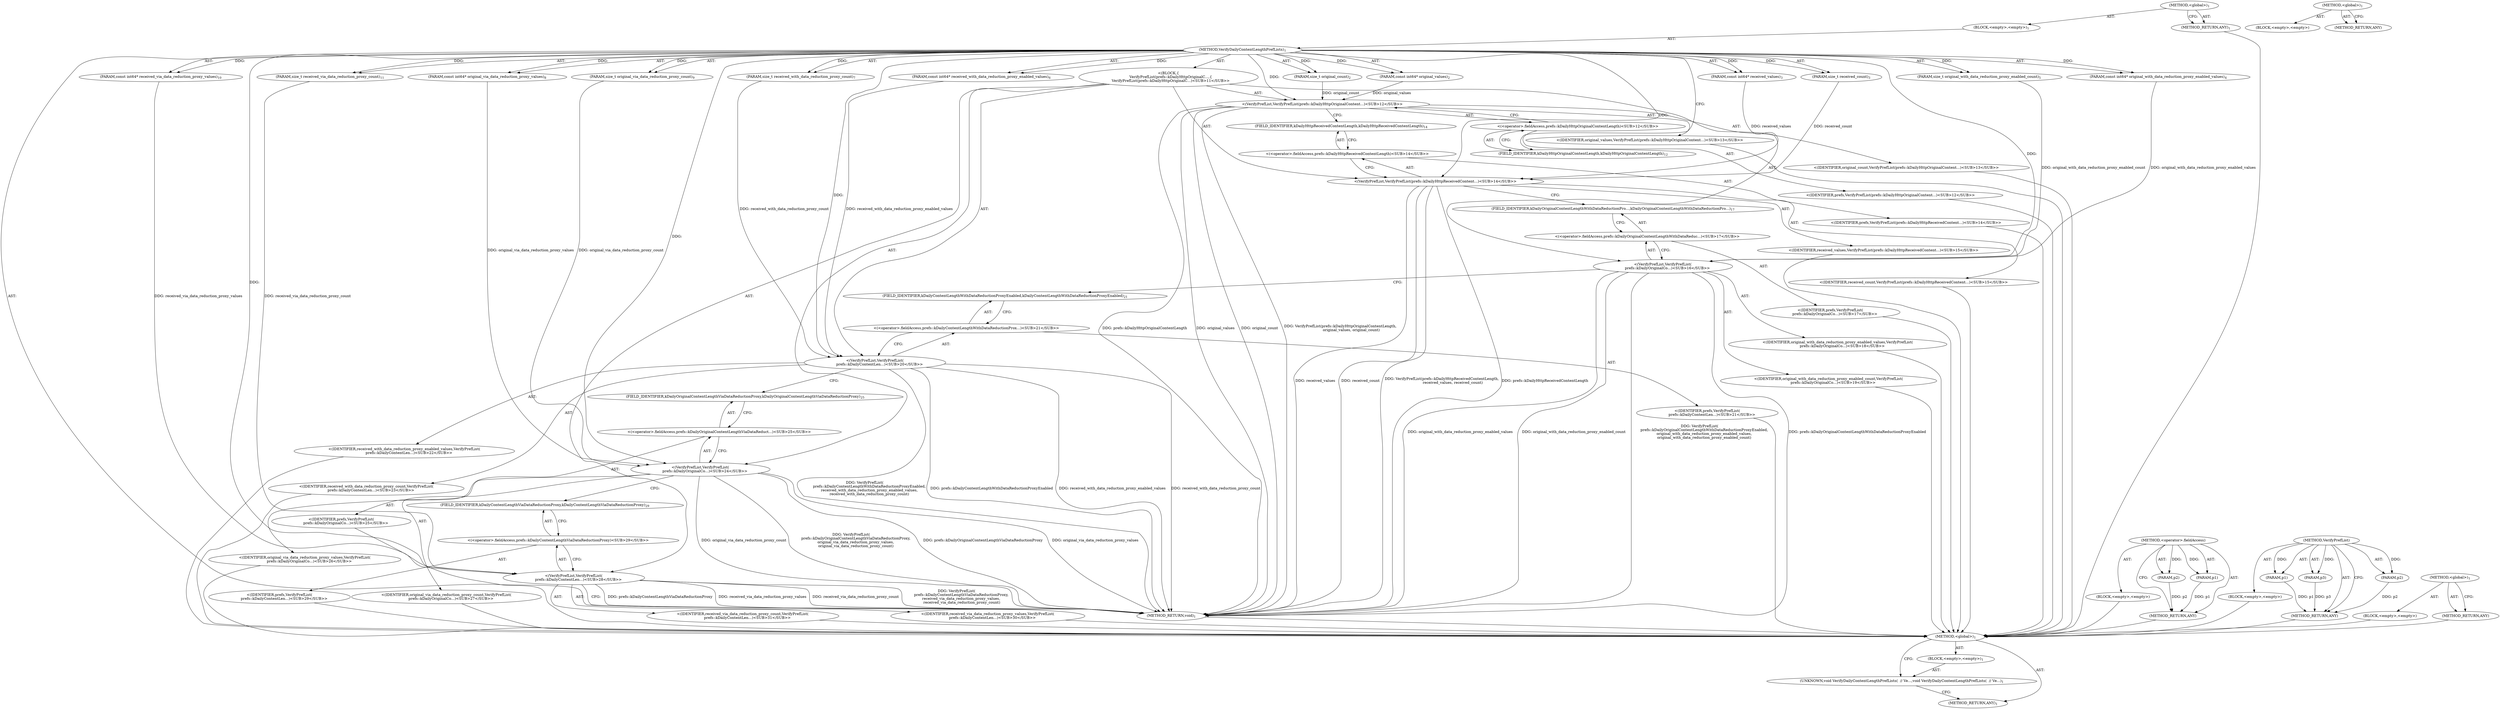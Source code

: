 digraph "&lt;global&gt;" {
vulnerable_6 [label=<(METHOD,&lt;global&gt;)<SUB>1</SUB>>];
vulnerable_7 [label=<(BLOCK,&lt;empty&gt;,&lt;empty&gt;)<SUB>1</SUB>>];
vulnerable_8 [label=<(METHOD,VerifyDailyContentLengthPrefLists)<SUB>1</SUB>>];
vulnerable_9 [label=<(PARAM,const int64* original_values)<SUB>2</SUB>>];
vulnerable_10 [label=<(PARAM,size_t original_count)<SUB>2</SUB>>];
vulnerable_11 [label=<(PARAM,const int64* received_values)<SUB>3</SUB>>];
vulnerable_12 [label=<(PARAM,size_t received_count)<SUB>3</SUB>>];
vulnerable_13 [label=<(PARAM,const int64* original_with_data_reduction_proxy_enabled_values)<SUB>4</SUB>>];
vulnerable_14 [label=<(PARAM,size_t original_with_data_reduction_proxy_enabled_count)<SUB>5</SUB>>];
vulnerable_15 [label=<(PARAM,const int64* received_with_data_reduction_proxy_enabled_values)<SUB>6</SUB>>];
vulnerable_16 [label=<(PARAM,size_t received_with_data_reduction_proxy_count)<SUB>7</SUB>>];
vulnerable_17 [label=<(PARAM,const int64* original_via_data_reduction_proxy_values)<SUB>8</SUB>>];
vulnerable_18 [label=<(PARAM,size_t original_via_data_reduction_proxy_count)<SUB>9</SUB>>];
vulnerable_19 [label=<(PARAM,const int64* received_via_data_reduction_proxy_values)<SUB>10</SUB>>];
vulnerable_20 [label=<(PARAM,size_t received_via_data_reduction_proxy_count)<SUB>11</SUB>>];
vulnerable_21 [label="<(BLOCK,{
    VerifyPrefList(prefs::kDailyHttpOriginalC...,{
    VerifyPrefList(prefs::kDailyHttpOriginalC...)<SUB>11</SUB>>"];
vulnerable_22 [label="<(VerifyPrefList,VerifyPrefList(prefs::kDailyHttpOriginalContent...)<SUB>12</SUB>>"];
vulnerable_23 [label="<(&lt;operator&gt;.fieldAccess,prefs::kDailyHttpOriginalContentLength)<SUB>12</SUB>>"];
vulnerable_24 [label="<(IDENTIFIER,prefs,VerifyPrefList(prefs::kDailyHttpOriginalContent...)<SUB>12</SUB>>"];
vulnerable_25 [label=<(FIELD_IDENTIFIER,kDailyHttpOriginalContentLength,kDailyHttpOriginalContentLength)<SUB>12</SUB>>];
vulnerable_26 [label="<(IDENTIFIER,original_values,VerifyPrefList(prefs::kDailyHttpOriginalContent...)<SUB>13</SUB>>"];
vulnerable_27 [label="<(IDENTIFIER,original_count,VerifyPrefList(prefs::kDailyHttpOriginalContent...)<SUB>13</SUB>>"];
vulnerable_28 [label="<(VerifyPrefList,VerifyPrefList(prefs::kDailyHttpReceivedContent...)<SUB>14</SUB>>"];
vulnerable_29 [label="<(&lt;operator&gt;.fieldAccess,prefs::kDailyHttpReceivedContentLength)<SUB>14</SUB>>"];
vulnerable_30 [label="<(IDENTIFIER,prefs,VerifyPrefList(prefs::kDailyHttpReceivedContent...)<SUB>14</SUB>>"];
vulnerable_31 [label=<(FIELD_IDENTIFIER,kDailyHttpReceivedContentLength,kDailyHttpReceivedContentLength)<SUB>14</SUB>>];
vulnerable_32 [label="<(IDENTIFIER,received_values,VerifyPrefList(prefs::kDailyHttpReceivedContent...)<SUB>15</SUB>>"];
vulnerable_33 [label="<(IDENTIFIER,received_count,VerifyPrefList(prefs::kDailyHttpReceivedContent...)<SUB>15</SUB>>"];
vulnerable_34 [label="<(VerifyPrefList,VerifyPrefList(
        prefs::kDailyOriginalCo...)<SUB>16</SUB>>"];
vulnerable_35 [label="<(&lt;operator&gt;.fieldAccess,prefs::kDailyOriginalContentLengthWithDataReduc...)<SUB>17</SUB>>"];
vulnerable_36 [label="<(IDENTIFIER,prefs,VerifyPrefList(
        prefs::kDailyOriginalCo...)<SUB>17</SUB>>"];
vulnerable_37 [label=<(FIELD_IDENTIFIER,kDailyOriginalContentLengthWithDataReductionPro...,kDailyOriginalContentLengthWithDataReductionPro...)<SUB>17</SUB>>];
vulnerable_38 [label="<(IDENTIFIER,original_with_data_reduction_proxy_enabled_values,VerifyPrefList(
        prefs::kDailyOriginalCo...)<SUB>18</SUB>>"];
vulnerable_39 [label="<(IDENTIFIER,original_with_data_reduction_proxy_enabled_count,VerifyPrefList(
        prefs::kDailyOriginalCo...)<SUB>19</SUB>>"];
vulnerable_40 [label="<(VerifyPrefList,VerifyPrefList(
        prefs::kDailyContentLen...)<SUB>20</SUB>>"];
vulnerable_41 [label="<(&lt;operator&gt;.fieldAccess,prefs::kDailyContentLengthWithDataReductionProx...)<SUB>21</SUB>>"];
vulnerable_42 [label="<(IDENTIFIER,prefs,VerifyPrefList(
        prefs::kDailyContentLen...)<SUB>21</SUB>>"];
vulnerable_43 [label=<(FIELD_IDENTIFIER,kDailyContentLengthWithDataReductionProxyEnabled,kDailyContentLengthWithDataReductionProxyEnabled)<SUB>21</SUB>>];
vulnerable_44 [label="<(IDENTIFIER,received_with_data_reduction_proxy_enabled_values,VerifyPrefList(
        prefs::kDailyContentLen...)<SUB>22</SUB>>"];
vulnerable_45 [label="<(IDENTIFIER,received_with_data_reduction_proxy_count,VerifyPrefList(
        prefs::kDailyContentLen...)<SUB>23</SUB>>"];
vulnerable_46 [label="<(VerifyPrefList,VerifyPrefList(
        prefs::kDailyOriginalCo...)<SUB>24</SUB>>"];
vulnerable_47 [label="<(&lt;operator&gt;.fieldAccess,prefs::kDailyOriginalContentLengthViaDataReduct...)<SUB>25</SUB>>"];
vulnerable_48 [label="<(IDENTIFIER,prefs,VerifyPrefList(
        prefs::kDailyOriginalCo...)<SUB>25</SUB>>"];
vulnerable_49 [label=<(FIELD_IDENTIFIER,kDailyOriginalContentLengthViaDataReductionProxy,kDailyOriginalContentLengthViaDataReductionProxy)<SUB>25</SUB>>];
vulnerable_50 [label="<(IDENTIFIER,original_via_data_reduction_proxy_values,VerifyPrefList(
        prefs::kDailyOriginalCo...)<SUB>26</SUB>>"];
vulnerable_51 [label="<(IDENTIFIER,original_via_data_reduction_proxy_count,VerifyPrefList(
        prefs::kDailyOriginalCo...)<SUB>27</SUB>>"];
vulnerable_52 [label="<(VerifyPrefList,VerifyPrefList(
        prefs::kDailyContentLen...)<SUB>28</SUB>>"];
vulnerable_53 [label="<(&lt;operator&gt;.fieldAccess,prefs::kDailyContentLengthViaDataReductionProxy)<SUB>29</SUB>>"];
vulnerable_54 [label="<(IDENTIFIER,prefs,VerifyPrefList(
        prefs::kDailyContentLen...)<SUB>29</SUB>>"];
vulnerable_55 [label=<(FIELD_IDENTIFIER,kDailyContentLengthViaDataReductionProxy,kDailyContentLengthViaDataReductionProxy)<SUB>29</SUB>>];
vulnerable_56 [label="<(IDENTIFIER,received_via_data_reduction_proxy_values,VerifyPrefList(
        prefs::kDailyContentLen...)<SUB>30</SUB>>"];
vulnerable_57 [label="<(IDENTIFIER,received_via_data_reduction_proxy_count,VerifyPrefList(
        prefs::kDailyContentLen...)<SUB>31</SUB>>"];
vulnerable_58 [label=<(METHOD_RETURN,void)<SUB>1</SUB>>];
vulnerable_60 [label=<(METHOD_RETURN,ANY)<SUB>1</SUB>>];
vulnerable_85 [label=<(METHOD,&lt;operator&gt;.fieldAccess)>];
vulnerable_86 [label=<(PARAM,p1)>];
vulnerable_87 [label=<(PARAM,p2)>];
vulnerable_88 [label=<(BLOCK,&lt;empty&gt;,&lt;empty&gt;)>];
vulnerable_89 [label=<(METHOD_RETURN,ANY)>];
vulnerable_79 [label=<(METHOD,VerifyPrefList)>];
vulnerable_80 [label=<(PARAM,p1)>];
vulnerable_81 [label=<(PARAM,p2)>];
vulnerable_82 [label=<(PARAM,p3)>];
vulnerable_83 [label=<(BLOCK,&lt;empty&gt;,&lt;empty&gt;)>];
vulnerable_84 [label=<(METHOD_RETURN,ANY)>];
vulnerable_73 [label=<(METHOD,&lt;global&gt;)<SUB>1</SUB>>];
vulnerable_74 [label=<(BLOCK,&lt;empty&gt;,&lt;empty&gt;)>];
vulnerable_75 [label=<(METHOD_RETURN,ANY)>];
fixed_6 [label=<(METHOD,&lt;global&gt;)<SUB>1</SUB>>];
fixed_7 [label=<(BLOCK,&lt;empty&gt;,&lt;empty&gt;)<SUB>1</SUB>>];
fixed_8 [label=<(UNKNOWN,void VerifyDailyContentLengthPrefLists(
  // Ve...,void VerifyDailyContentLengthPrefLists(
  // Ve...)<SUB>1</SUB>>];
fixed_9 [label=<(METHOD_RETURN,ANY)<SUB>1</SUB>>];
fixed_14 [label=<(METHOD,&lt;global&gt;)<SUB>1</SUB>>];
fixed_15 [label=<(BLOCK,&lt;empty&gt;,&lt;empty&gt;)>];
fixed_16 [label=<(METHOD_RETURN,ANY)>];
vulnerable_6 -> vulnerable_7  [key=0, label="AST: "];
vulnerable_6 -> vulnerable_60  [key=0, label="AST: "];
vulnerable_6 -> vulnerable_60  [key=1, label="CFG: "];
vulnerable_7 -> vulnerable_8  [key=0, label="AST: "];
vulnerable_8 -> vulnerable_9  [key=0, label="AST: "];
vulnerable_8 -> vulnerable_9  [key=1, label="DDG: "];
vulnerable_8 -> vulnerable_10  [key=0, label="AST: "];
vulnerable_8 -> vulnerable_10  [key=1, label="DDG: "];
vulnerable_8 -> vulnerable_11  [key=0, label="AST: "];
vulnerable_8 -> vulnerable_11  [key=1, label="DDG: "];
vulnerable_8 -> vulnerable_12  [key=0, label="AST: "];
vulnerable_8 -> vulnerable_12  [key=1, label="DDG: "];
vulnerable_8 -> vulnerable_13  [key=0, label="AST: "];
vulnerable_8 -> vulnerable_13  [key=1, label="DDG: "];
vulnerable_8 -> vulnerable_14  [key=0, label="AST: "];
vulnerable_8 -> vulnerable_14  [key=1, label="DDG: "];
vulnerable_8 -> vulnerable_15  [key=0, label="AST: "];
vulnerable_8 -> vulnerable_15  [key=1, label="DDG: "];
vulnerable_8 -> vulnerable_16  [key=0, label="AST: "];
vulnerable_8 -> vulnerable_16  [key=1, label="DDG: "];
vulnerable_8 -> vulnerable_17  [key=0, label="AST: "];
vulnerable_8 -> vulnerable_17  [key=1, label="DDG: "];
vulnerable_8 -> vulnerable_18  [key=0, label="AST: "];
vulnerable_8 -> vulnerable_18  [key=1, label="DDG: "];
vulnerable_8 -> vulnerable_19  [key=0, label="AST: "];
vulnerable_8 -> vulnerable_19  [key=1, label="DDG: "];
vulnerable_8 -> vulnerable_20  [key=0, label="AST: "];
vulnerable_8 -> vulnerable_20  [key=1, label="DDG: "];
vulnerable_8 -> vulnerable_21  [key=0, label="AST: "];
vulnerable_8 -> vulnerable_58  [key=0, label="AST: "];
vulnerable_8 -> vulnerable_25  [key=0, label="CFG: "];
vulnerable_8 -> vulnerable_22  [key=0, label="DDG: "];
vulnerable_8 -> vulnerable_28  [key=0, label="DDG: "];
vulnerable_8 -> vulnerable_34  [key=0, label="DDG: "];
vulnerable_8 -> vulnerable_40  [key=0, label="DDG: "];
vulnerable_8 -> vulnerable_46  [key=0, label="DDG: "];
vulnerable_8 -> vulnerable_52  [key=0, label="DDG: "];
vulnerable_9 -> vulnerable_22  [key=0, label="DDG: original_values"];
vulnerable_10 -> vulnerable_22  [key=0, label="DDG: original_count"];
vulnerable_11 -> vulnerable_28  [key=0, label="DDG: received_values"];
vulnerable_12 -> vulnerable_28  [key=0, label="DDG: received_count"];
vulnerable_13 -> vulnerable_34  [key=0, label="DDG: original_with_data_reduction_proxy_enabled_values"];
vulnerable_14 -> vulnerable_34  [key=0, label="DDG: original_with_data_reduction_proxy_enabled_count"];
vulnerable_15 -> vulnerable_40  [key=0, label="DDG: received_with_data_reduction_proxy_enabled_values"];
vulnerable_16 -> vulnerable_40  [key=0, label="DDG: received_with_data_reduction_proxy_count"];
vulnerable_17 -> vulnerable_46  [key=0, label="DDG: original_via_data_reduction_proxy_values"];
vulnerable_18 -> vulnerable_46  [key=0, label="DDG: original_via_data_reduction_proxy_count"];
vulnerable_19 -> vulnerable_52  [key=0, label="DDG: received_via_data_reduction_proxy_values"];
vulnerable_20 -> vulnerable_52  [key=0, label="DDG: received_via_data_reduction_proxy_count"];
vulnerable_21 -> vulnerable_22  [key=0, label="AST: "];
vulnerable_21 -> vulnerable_28  [key=0, label="AST: "];
vulnerable_21 -> vulnerable_34  [key=0, label="AST: "];
vulnerable_21 -> vulnerable_40  [key=0, label="AST: "];
vulnerable_21 -> vulnerable_46  [key=0, label="AST: "];
vulnerable_21 -> vulnerable_52  [key=0, label="AST: "];
vulnerable_22 -> vulnerable_23  [key=0, label="AST: "];
vulnerable_22 -> vulnerable_26  [key=0, label="AST: "];
vulnerable_22 -> vulnerable_27  [key=0, label="AST: "];
vulnerable_22 -> vulnerable_31  [key=0, label="CFG: "];
vulnerable_22 -> vulnerable_58  [key=0, label="DDG: prefs::kDailyHttpOriginalContentLength"];
vulnerable_22 -> vulnerable_58  [key=1, label="DDG: original_values"];
vulnerable_22 -> vulnerable_58  [key=2, label="DDG: original_count"];
vulnerable_22 -> vulnerable_58  [key=3, label="DDG: VerifyPrefList(prefs::kDailyHttpOriginalContentLength,
                   original_values, original_count)"];
vulnerable_23 -> vulnerable_24  [key=0, label="AST: "];
vulnerable_23 -> vulnerable_25  [key=0, label="AST: "];
vulnerable_23 -> vulnerable_22  [key=0, label="CFG: "];
vulnerable_24 -> fixed_6  [key=0];
vulnerable_25 -> vulnerable_23  [key=0, label="CFG: "];
vulnerable_26 -> fixed_6  [key=0];
vulnerable_27 -> fixed_6  [key=0];
vulnerable_28 -> vulnerable_29  [key=0, label="AST: "];
vulnerable_28 -> vulnerable_32  [key=0, label="AST: "];
vulnerable_28 -> vulnerable_33  [key=0, label="AST: "];
vulnerable_28 -> vulnerable_37  [key=0, label="CFG: "];
vulnerable_28 -> vulnerable_58  [key=0, label="DDG: prefs::kDailyHttpReceivedContentLength"];
vulnerable_28 -> vulnerable_58  [key=1, label="DDG: received_values"];
vulnerable_28 -> vulnerable_58  [key=2, label="DDG: received_count"];
vulnerable_28 -> vulnerable_58  [key=3, label="DDG: VerifyPrefList(prefs::kDailyHttpReceivedContentLength,
                   received_values, received_count)"];
vulnerable_29 -> vulnerable_30  [key=0, label="AST: "];
vulnerable_29 -> vulnerable_31  [key=0, label="AST: "];
vulnerable_29 -> vulnerable_28  [key=0, label="CFG: "];
vulnerable_30 -> fixed_6  [key=0];
vulnerable_31 -> vulnerable_29  [key=0, label="CFG: "];
vulnerable_32 -> fixed_6  [key=0];
vulnerable_33 -> fixed_6  [key=0];
vulnerable_34 -> vulnerable_35  [key=0, label="AST: "];
vulnerable_34 -> vulnerable_38  [key=0, label="AST: "];
vulnerable_34 -> vulnerable_39  [key=0, label="AST: "];
vulnerable_34 -> vulnerable_43  [key=0, label="CFG: "];
vulnerable_34 -> vulnerable_58  [key=0, label="DDG: prefs::kDailyOriginalContentLengthWithDataReductionProxyEnabled"];
vulnerable_34 -> vulnerable_58  [key=1, label="DDG: original_with_data_reduction_proxy_enabled_values"];
vulnerable_34 -> vulnerable_58  [key=2, label="DDG: original_with_data_reduction_proxy_enabled_count"];
vulnerable_34 -> vulnerable_58  [key=3, label="DDG: VerifyPrefList(
        prefs::kDailyOriginalContentLengthWithDataReductionProxyEnabled,
        original_with_data_reduction_proxy_enabled_values,
        original_with_data_reduction_proxy_enabled_count)"];
vulnerable_35 -> vulnerable_36  [key=0, label="AST: "];
vulnerable_35 -> vulnerable_37  [key=0, label="AST: "];
vulnerable_35 -> vulnerable_34  [key=0, label="CFG: "];
vulnerable_36 -> fixed_6  [key=0];
vulnerable_37 -> vulnerable_35  [key=0, label="CFG: "];
vulnerable_38 -> fixed_6  [key=0];
vulnerable_39 -> fixed_6  [key=0];
vulnerable_40 -> vulnerable_41  [key=0, label="AST: "];
vulnerable_40 -> vulnerable_44  [key=0, label="AST: "];
vulnerable_40 -> vulnerable_45  [key=0, label="AST: "];
vulnerable_40 -> vulnerable_49  [key=0, label="CFG: "];
vulnerable_40 -> vulnerable_58  [key=0, label="DDG: prefs::kDailyContentLengthWithDataReductionProxyEnabled"];
vulnerable_40 -> vulnerable_58  [key=1, label="DDG: received_with_data_reduction_proxy_enabled_values"];
vulnerable_40 -> vulnerable_58  [key=2, label="DDG: received_with_data_reduction_proxy_count"];
vulnerable_40 -> vulnerable_58  [key=3, label="DDG: VerifyPrefList(
        prefs::kDailyContentLengthWithDataReductionProxyEnabled,
        received_with_data_reduction_proxy_enabled_values,
        received_with_data_reduction_proxy_count)"];
vulnerable_41 -> vulnerable_42  [key=0, label="AST: "];
vulnerable_41 -> vulnerable_43  [key=0, label="AST: "];
vulnerable_41 -> vulnerable_40  [key=0, label="CFG: "];
vulnerable_42 -> fixed_6  [key=0];
vulnerable_43 -> vulnerable_41  [key=0, label="CFG: "];
vulnerable_44 -> fixed_6  [key=0];
vulnerable_45 -> fixed_6  [key=0];
vulnerable_46 -> vulnerable_47  [key=0, label="AST: "];
vulnerable_46 -> vulnerable_50  [key=0, label="AST: "];
vulnerable_46 -> vulnerable_51  [key=0, label="AST: "];
vulnerable_46 -> vulnerable_55  [key=0, label="CFG: "];
vulnerable_46 -> vulnerable_58  [key=0, label="DDG: prefs::kDailyOriginalContentLengthViaDataReductionProxy"];
vulnerable_46 -> vulnerable_58  [key=1, label="DDG: original_via_data_reduction_proxy_values"];
vulnerable_46 -> vulnerable_58  [key=2, label="DDG: original_via_data_reduction_proxy_count"];
vulnerable_46 -> vulnerable_58  [key=3, label="DDG: VerifyPrefList(
        prefs::kDailyOriginalContentLengthViaDataReductionProxy,
        original_via_data_reduction_proxy_values,
        original_via_data_reduction_proxy_count)"];
vulnerable_47 -> vulnerable_48  [key=0, label="AST: "];
vulnerable_47 -> vulnerable_49  [key=0, label="AST: "];
vulnerable_47 -> vulnerable_46  [key=0, label="CFG: "];
vulnerable_48 -> fixed_6  [key=0];
vulnerable_49 -> vulnerable_47  [key=0, label="CFG: "];
vulnerable_50 -> fixed_6  [key=0];
vulnerable_51 -> fixed_6  [key=0];
vulnerable_52 -> vulnerable_53  [key=0, label="AST: "];
vulnerable_52 -> vulnerable_56  [key=0, label="AST: "];
vulnerable_52 -> vulnerable_57  [key=0, label="AST: "];
vulnerable_52 -> vulnerable_58  [key=0, label="CFG: "];
vulnerable_52 -> vulnerable_58  [key=1, label="DDG: prefs::kDailyContentLengthViaDataReductionProxy"];
vulnerable_52 -> vulnerable_58  [key=2, label="DDG: received_via_data_reduction_proxy_values"];
vulnerable_52 -> vulnerable_58  [key=3, label="DDG: received_via_data_reduction_proxy_count"];
vulnerable_52 -> vulnerable_58  [key=4, label="DDG: VerifyPrefList(
        prefs::kDailyContentLengthViaDataReductionProxy,
        received_via_data_reduction_proxy_values,
         received_via_data_reduction_proxy_count)"];
vulnerable_53 -> vulnerable_54  [key=0, label="AST: "];
vulnerable_53 -> vulnerable_55  [key=0, label="AST: "];
vulnerable_53 -> vulnerable_52  [key=0, label="CFG: "];
vulnerable_54 -> fixed_6  [key=0];
vulnerable_55 -> vulnerable_53  [key=0, label="CFG: "];
vulnerable_56 -> fixed_6  [key=0];
vulnerable_57 -> fixed_6  [key=0];
vulnerable_58 -> fixed_6  [key=0];
vulnerable_60 -> fixed_6  [key=0];
vulnerable_85 -> vulnerable_86  [key=0, label="AST: "];
vulnerable_85 -> vulnerable_86  [key=1, label="DDG: "];
vulnerable_85 -> vulnerable_88  [key=0, label="AST: "];
vulnerable_85 -> vulnerable_87  [key=0, label="AST: "];
vulnerable_85 -> vulnerable_87  [key=1, label="DDG: "];
vulnerable_85 -> vulnerable_89  [key=0, label="AST: "];
vulnerable_85 -> vulnerable_89  [key=1, label="CFG: "];
vulnerable_86 -> vulnerable_89  [key=0, label="DDG: p1"];
vulnerable_87 -> vulnerable_89  [key=0, label="DDG: p2"];
vulnerable_88 -> fixed_6  [key=0];
vulnerable_89 -> fixed_6  [key=0];
vulnerable_79 -> vulnerable_80  [key=0, label="AST: "];
vulnerable_79 -> vulnerable_80  [key=1, label="DDG: "];
vulnerable_79 -> vulnerable_83  [key=0, label="AST: "];
vulnerable_79 -> vulnerable_81  [key=0, label="AST: "];
vulnerable_79 -> vulnerable_81  [key=1, label="DDG: "];
vulnerable_79 -> vulnerable_84  [key=0, label="AST: "];
vulnerable_79 -> vulnerable_84  [key=1, label="CFG: "];
vulnerable_79 -> vulnerable_82  [key=0, label="AST: "];
vulnerable_79 -> vulnerable_82  [key=1, label="DDG: "];
vulnerable_80 -> vulnerable_84  [key=0, label="DDG: p1"];
vulnerable_81 -> vulnerable_84  [key=0, label="DDG: p2"];
vulnerable_82 -> vulnerable_84  [key=0, label="DDG: p3"];
vulnerable_83 -> fixed_6  [key=0];
vulnerable_84 -> fixed_6  [key=0];
vulnerable_73 -> vulnerable_74  [key=0, label="AST: "];
vulnerable_73 -> vulnerable_75  [key=0, label="AST: "];
vulnerable_73 -> vulnerable_75  [key=1, label="CFG: "];
vulnerable_74 -> fixed_6  [key=0];
vulnerable_75 -> fixed_6  [key=0];
fixed_6 -> fixed_7  [key=0, label="AST: "];
fixed_6 -> fixed_9  [key=0, label="AST: "];
fixed_6 -> fixed_8  [key=0, label="CFG: "];
fixed_7 -> fixed_8  [key=0, label="AST: "];
fixed_8 -> fixed_9  [key=0, label="CFG: "];
fixed_14 -> fixed_15  [key=0, label="AST: "];
fixed_14 -> fixed_16  [key=0, label="AST: "];
fixed_14 -> fixed_16  [key=1, label="CFG: "];
}
